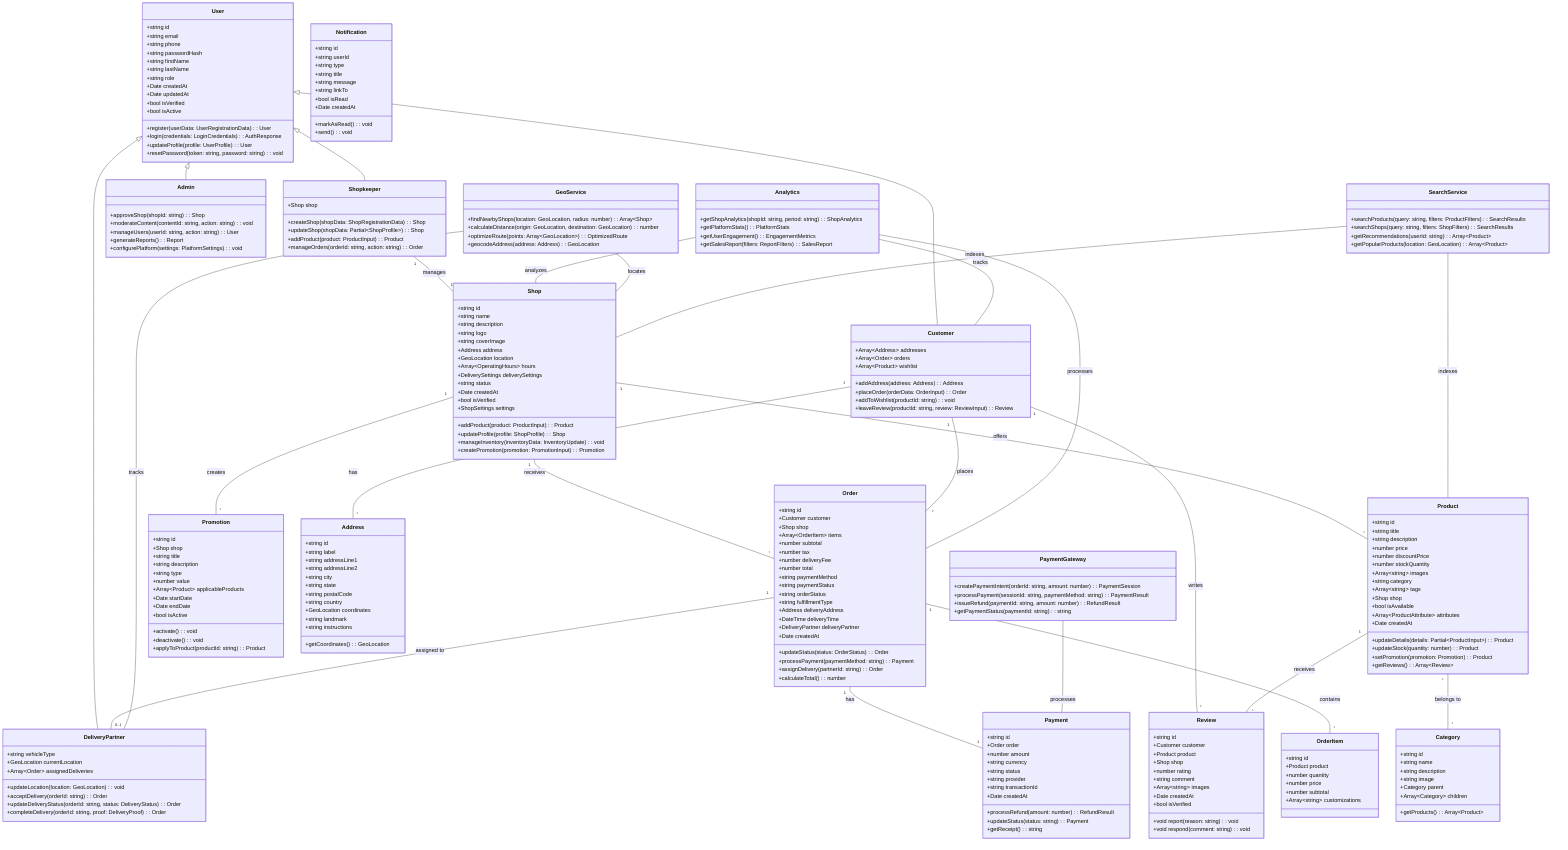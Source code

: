 classDiagram
    class User {
        +string id
        +string email
        +string phone
        +string passwordHash
        +string firstName
        +string lastName
        +string role
        +Date createdAt
        +Date updatedAt
        +bool isVerified
        +bool isActive
        +register(userData: UserRegistrationData): User
        +login(credentials: LoginCredentials): AuthResponse
        +updateProfile(profile: UserProfile): User
        +resetPassword(token: string, password: string): void
    }
    
    class Customer {
        +Array~Address~ addresses
        +Array~Order~ orders
        +Array~Product~ wishlist
        +addAddress(address: Address): Address
        +placeOrder(orderData: OrderInput): Order
        +addToWishlist(productId: string): void
        +leaveReview(productId: string, review: ReviewInput): Review
    }
    
    class Shopkeeper {
        +Shop shop
        +createShop(shopData: ShopRegistrationData): Shop
        +updateShop(shopData: Partial~ShopProfile~): Shop
        +addProduct(product: ProductInput): Product
        +manageOrders(orderId: string, action: string): Order
    }
    
    class Admin {
        +approveShop(shopId: string): Shop
        +moderateContent(contentId: string, action: string): void
        +manageUsers(userId: string, action: string): User
        +generateReports(): Report
        +configurePlatform(settings: PlatformSettings): void
    }
    
    class DeliveryPartner {
        +string vehicleType
        +GeoLocation currentLocation
        +Array~Order~ assignedDeliveries
        +updateLocation(location: GeoLocation): void
        +acceptDelivery(orderId: string): Order
        +updateDeliveryStatus(orderId: string, status: DeliveryStatus): Order
        +completeDelivery(orderId: string, proof: DeliveryProof): Order
    }
    
    class Shop {
        +string id
        +string name
        +string description
        +string logo
        +string coverImage
        +Address address
        +GeoLocation location
        +Array~OperatingHours~ hours
        +DeliverySettings deliverySettings
        +string status
        +Date createdAt
        +bool isVerified
        +ShopSettings settings
        +addProduct(product: ProductInput): Product
        +updateProfile(profile: ShopProfile): Shop
        +manageInventory(inventoryData: InventoryUpdate): void
        +createPromotion(promotion: PromotionInput): Promotion
    }
    
    class Product {
        +string id
        +string title
        +string description
        +number price
        +number discountPrice
        +number stockQuantity
        +Array~string~ images
        +string category
        +Array~string~ tags
        +Shop shop
        +bool isAvailable
        +Array~ProductAttribute~ attributes
        +Date createdAt
        +updateDetails(details: Partial~ProductInput~): Product
        +updateStock(quantity: number): Product
        +setPromotion(promotion: Promotion): Product
        +getReviews(): Array~Review~
    }
    
    class Order {
        +string id
        +Customer customer
        +Shop shop
        +Array~OrderItem~ items
        +number subtotal
        +number tax
        +number deliveryFee
        +number total
        +string paymentMethod
        +string paymentStatus
        +string orderStatus
        +string fulfillmentType
        +Address deliveryAddress
        +DateTime deliveryTime
        +DeliveryPartner deliveryPartner
        +Date createdAt
        +updateStatus(status: OrderStatus): Order
        +processPayment(paymentMethod: string): Payment
        +assignDelivery(partnerId: string): Order
        +calculateTotal(): number
    }
    
    class OrderItem {
        +string id
        +Product product
        +number quantity
        +number price
        +number subtotal
        +Array~string~ customizations
    }
    
    class Payment {
        +string id
        +Order order
        +number amount
        +string currency
        +string status
        +string provider
        +string transactionId
        +Date createdAt
        +processRefund(amount: number): RefundResult
        +updateStatus(status: string): Payment
        +getReceipt(): string
    }
    
    class Review {
        +string id
        +Customer customer
        +Product product
        +Shop shop
        +number rating
        +string comment
        +Array~string~ images
        +Date createdAt
        +bool isVerified
        +void report(reason: string): void
        +void respond(comment: string): void
    }
    
    class Promotion {
        +string id
        +Shop shop
        +string title
        +string description
        +string type
        +number value
        +Array~Product~ applicableProducts
        +Date startDate
        +Date endDate
        +bool isActive
        +activate(): void
        +deactivate(): void
        +applyToProduct(productId: string): Product
    }
    
    class Category {
        +string id
        +string name
        +string description
        +string image
        +Category parent
        +Array~Category~ children
        +getProducts(): Array~Product~
    }
    
    class Address {
        +string id
        +string label
        +string addressLine1
        +string addressLine2
        +string city
        +string state
        +string postalCode
        +string country
        +GeoLocation coordinates
        +string landmark
        +string instructions
        +getCoordinates(): GeoLocation
    }
    
    class Notification {
        +string id
        +string userId
        +string type
        +string title
        +string message
        +string linkTo
        +bool isRead
        +Date createdAt
        +markAsRead(): void
        +send(): void
    }
    
    class Analytics {
        +getShopAnalytics(shopId: string, period: string): ShopAnalytics
        +getPlatformStats(): PlatformStats
        +getUserEngagement(): EngagementMetrics
        +getSalesReport(filters: ReportFilters): SalesReport
    }
    
    class GeoService {
        +findNearbyShops(location: GeoLocation, radius: number): Array~Shop~
        +calculateDistance(origin: GeoLocation, destination: GeoLocation): number
        +optimizeRoute(points: Array~GeoLocation~): OptimizedRoute
        +geocodeAddress(address: Address): GeoLocation
    }
    
    class SearchService {
        +searchProducts(query: string, filters: ProductFilters): SearchResults
        +searchShops(query: string, filters: ShopFilters): SearchResults
        +getRecommendations(userId: string): Array~Product~
        +getPopularProducts(location: GeoLocation): Array~Product~
    }
    
    class PaymentGateway {
        +createPaymentIntent(orderId: string, amount: number): PaymentSession
        +processPayment(sessionId: string, paymentMethod: string): PaymentResult
        +issueRefund(paymentId: string, amount: number): RefundResult
        +getPaymentStatus(paymentId: string): string
    }
    
    User <|-- Customer
    User <|-- Shopkeeper
    User <|-- Admin
    User <|-- DeliveryPartner
    
    Shopkeeper "1" -- "1" Shop : manages
    Shop "1" -- "*" Product : offers
    Shop "1" -- "*" Promotion : creates
    Shop "1" -- "*" Order : receives
    
    Customer "1" -- "*" Order : places
    Customer "1" -- "*" Review : writes
    Customer "1" -- "*" Address : has
    
    Order "1" -- "*" OrderItem : contains
    Order "1" -- "1" Payment : has
    Order "1" -- "0..1" DeliveryPartner : assigned to
    
    Product "1" -- "*" Review : receives
    Product "*" -- "*" Category : belongs to
    
    Analytics -- Shop : analyzes
    Analytics -- Order : processes
    Analytics -- Customer : tracks
    
    GeoService -- Shop : locates
    GeoService -- DeliveryPartner : tracks
    
    SearchService -- Product : indexes
    SearchService -- Shop : indexes
    
    PaymentGateway -- Payment : processes